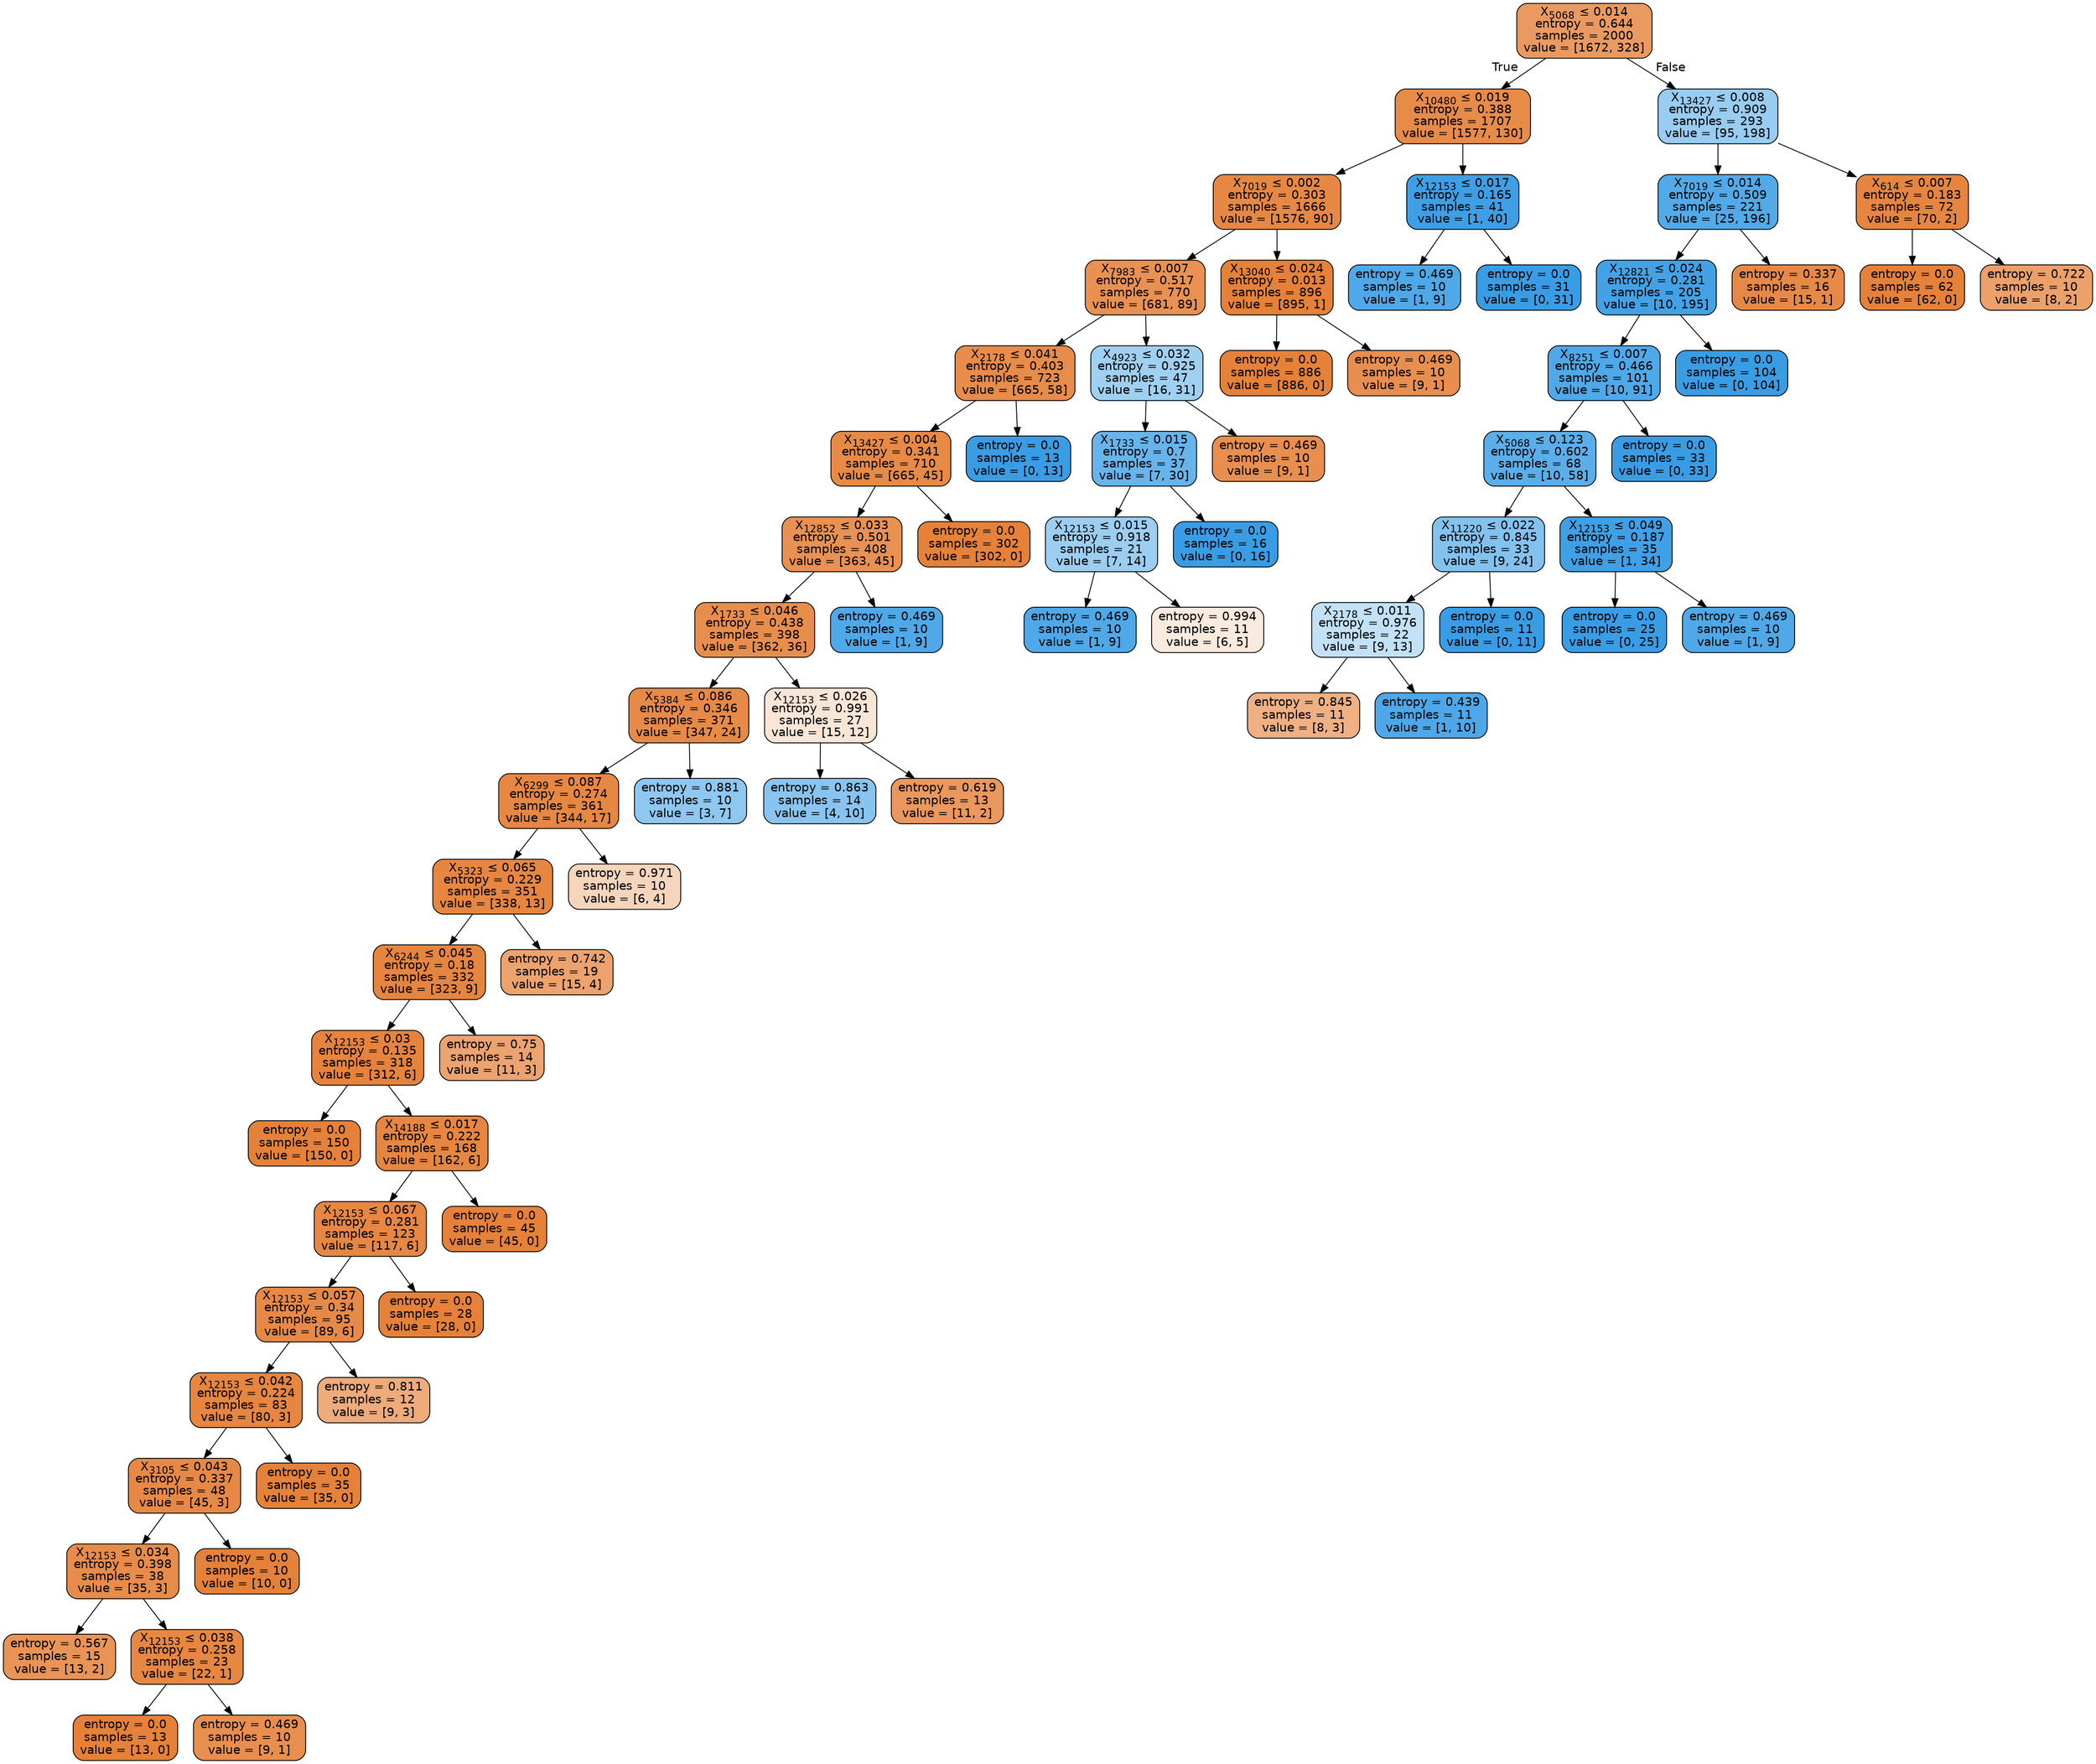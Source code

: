 digraph Tree {
node [shape=box, style="filled, rounded", color="black", fontname=helvetica] ;
edge [fontname=helvetica] ;
0 [label=<X<SUB>5068</SUB> &le; 0.014<br/>entropy = 0.644<br/>samples = 2000<br/>value = [1672, 328]>, fillcolor="#ea9a60"] ;
1 [label=<X<SUB>10480</SUB> &le; 0.019<br/>entropy = 0.388<br/>samples = 1707<br/>value = [1577, 130]>, fillcolor="#e78b49"] ;
0 -> 1 [labeldistance=2.5, labelangle=45, headlabel="True"] ;
2 [label=<X<SUB>7019</SUB> &le; 0.002<br/>entropy = 0.303<br/>samples = 1666<br/>value = [1576, 90]>, fillcolor="#e68844"] ;
1 -> 2 ;
3 [label=<X<SUB>7983</SUB> &le; 0.007<br/>entropy = 0.517<br/>samples = 770<br/>value = [681, 89]>, fillcolor="#e89153"] ;
2 -> 3 ;
4 [label=<X<SUB>2178</SUB> &le; 0.041<br/>entropy = 0.403<br/>samples = 723<br/>value = [665, 58]>, fillcolor="#e78c4a"] ;
3 -> 4 ;
5 [label=<X<SUB>13427</SUB> &le; 0.004<br/>entropy = 0.341<br/>samples = 710<br/>value = [665, 45]>, fillcolor="#e78a46"] ;
4 -> 5 ;
6 [label=<X<SUB>12852</SUB> &le; 0.033<br/>entropy = 0.501<br/>samples = 408<br/>value = [363, 45]>, fillcolor="#e89152"] ;
5 -> 6 ;
7 [label=<X<SUB>1733</SUB> &le; 0.046<br/>entropy = 0.438<br/>samples = 398<br/>value = [362, 36]>, fillcolor="#e88e4d"] ;
6 -> 7 ;
8 [label=<X<SUB>5384</SUB> &le; 0.086<br/>entropy = 0.346<br/>samples = 371<br/>value = [347, 24]>, fillcolor="#e78a47"] ;
7 -> 8 ;
9 [label=<X<SUB>6299</SUB> &le; 0.087<br/>entropy = 0.274<br/>samples = 361<br/>value = [344, 17]>, fillcolor="#e68743"] ;
8 -> 9 ;
10 [label=<X<SUB>5323</SUB> &le; 0.065<br/>entropy = 0.229<br/>samples = 351<br/>value = [338, 13]>, fillcolor="#e68641"] ;
9 -> 10 ;
11 [label=<X<SUB>6244</SUB> &le; 0.045<br/>entropy = 0.18<br/>samples = 332<br/>value = [323, 9]>, fillcolor="#e6853f"] ;
10 -> 11 ;
12 [label=<X<SUB>12153</SUB> &le; 0.03<br/>entropy = 0.135<br/>samples = 318<br/>value = [312, 6]>, fillcolor="#e6833d"] ;
11 -> 12 ;
13 [label=<entropy = 0.0<br/>samples = 150<br/>value = [150, 0]>, fillcolor="#e58139"] ;
12 -> 13 ;
14 [label=<X<SUB>14188</SUB> &le; 0.017<br/>entropy = 0.222<br/>samples = 168<br/>value = [162, 6]>, fillcolor="#e68640"] ;
12 -> 14 ;
15 [label=<X<SUB>12153</SUB> &le; 0.067<br/>entropy = 0.281<br/>samples = 123<br/>value = [117, 6]>, fillcolor="#e68743"] ;
14 -> 15 ;
16 [label=<X<SUB>12153</SUB> &le; 0.057<br/>entropy = 0.34<br/>samples = 95<br/>value = [89, 6]>, fillcolor="#e78946"] ;
15 -> 16 ;
17 [label=<X<SUB>12153</SUB> &le; 0.042<br/>entropy = 0.224<br/>samples = 83<br/>value = [80, 3]>, fillcolor="#e68640"] ;
16 -> 17 ;
18 [label=<X<SUB>3105</SUB> &le; 0.043<br/>entropy = 0.337<br/>samples = 48<br/>value = [45, 3]>, fillcolor="#e78946"] ;
17 -> 18 ;
19 [label=<X<SUB>12153</SUB> &le; 0.034<br/>entropy = 0.398<br/>samples = 38<br/>value = [35, 3]>, fillcolor="#e78c4a"] ;
18 -> 19 ;
20 [label=<entropy = 0.567<br/>samples = 15<br/>value = [13, 2]>, fillcolor="#e99457"] ;
19 -> 20 ;
21 [label=<X<SUB>12153</SUB> &le; 0.038<br/>entropy = 0.258<br/>samples = 23<br/>value = [22, 1]>, fillcolor="#e68742"] ;
19 -> 21 ;
22 [label=<entropy = 0.0<br/>samples = 13<br/>value = [13, 0]>, fillcolor="#e58139"] ;
21 -> 22 ;
23 [label=<entropy = 0.469<br/>samples = 10<br/>value = [9, 1]>, fillcolor="#e88f4f"] ;
21 -> 23 ;
24 [label=<entropy = 0.0<br/>samples = 10<br/>value = [10, 0]>, fillcolor="#e58139"] ;
18 -> 24 ;
25 [label=<entropy = 0.0<br/>samples = 35<br/>value = [35, 0]>, fillcolor="#e58139"] ;
17 -> 25 ;
26 [label=<entropy = 0.811<br/>samples = 12<br/>value = [9, 3]>, fillcolor="#eeab7b"] ;
16 -> 26 ;
27 [label=<entropy = 0.0<br/>samples = 28<br/>value = [28, 0]>, fillcolor="#e58139"] ;
15 -> 27 ;
28 [label=<entropy = 0.0<br/>samples = 45<br/>value = [45, 0]>, fillcolor="#e58139"] ;
14 -> 28 ;
29 [label=<entropy = 0.75<br/>samples = 14<br/>value = [11, 3]>, fillcolor="#eca36f"] ;
11 -> 29 ;
30 [label=<entropy = 0.742<br/>samples = 19<br/>value = [15, 4]>, fillcolor="#eca36e"] ;
10 -> 30 ;
31 [label=<entropy = 0.971<br/>samples = 10<br/>value = [6, 4]>, fillcolor="#f6d5bd"] ;
9 -> 31 ;
32 [label=<entropy = 0.881<br/>samples = 10<br/>value = [3, 7]>, fillcolor="#8ec7f0"] ;
8 -> 32 ;
33 [label=<X<SUB>12153</SUB> &le; 0.026<br/>entropy = 0.991<br/>samples = 27<br/>value = [15, 12]>, fillcolor="#fae6d7"] ;
7 -> 33 ;
34 [label=<entropy = 0.863<br/>samples = 14<br/>value = [4, 10]>, fillcolor="#88c4ef"] ;
33 -> 34 ;
35 [label=<entropy = 0.619<br/>samples = 13<br/>value = [11, 2]>, fillcolor="#ea985d"] ;
33 -> 35 ;
36 [label=<entropy = 0.469<br/>samples = 10<br/>value = [1, 9]>, fillcolor="#4fa8e8"] ;
6 -> 36 ;
37 [label=<entropy = 0.0<br/>samples = 302<br/>value = [302, 0]>, fillcolor="#e58139"] ;
5 -> 37 ;
38 [label=<entropy = 0.0<br/>samples = 13<br/>value = [0, 13]>, fillcolor="#399de5"] ;
4 -> 38 ;
39 [label=<X<SUB>4923</SUB> &le; 0.032<br/>entropy = 0.925<br/>samples = 47<br/>value = [16, 31]>, fillcolor="#9fd0f2"] ;
3 -> 39 ;
40 [label=<X<SUB>1733</SUB> &le; 0.015<br/>entropy = 0.7<br/>samples = 37<br/>value = [7, 30]>, fillcolor="#67b4eb"] ;
39 -> 40 ;
41 [label=<X<SUB>12153</SUB> &le; 0.015<br/>entropy = 0.918<br/>samples = 21<br/>value = [7, 14]>, fillcolor="#9ccef2"] ;
40 -> 41 ;
42 [label=<entropy = 0.469<br/>samples = 10<br/>value = [1, 9]>, fillcolor="#4fa8e8"] ;
41 -> 42 ;
43 [label=<entropy = 0.994<br/>samples = 11<br/>value = [6, 5]>, fillcolor="#fbeade"] ;
41 -> 43 ;
44 [label=<entropy = 0.0<br/>samples = 16<br/>value = [0, 16]>, fillcolor="#399de5"] ;
40 -> 44 ;
45 [label=<entropy = 0.469<br/>samples = 10<br/>value = [9, 1]>, fillcolor="#e88f4f"] ;
39 -> 45 ;
46 [label=<X<SUB>13040</SUB> &le; 0.024<br/>entropy = 0.013<br/>samples = 896<br/>value = [895, 1]>, fillcolor="#e58139"] ;
2 -> 46 ;
47 [label=<entropy = 0.0<br/>samples = 886<br/>value = [886, 0]>, fillcolor="#e58139"] ;
46 -> 47 ;
48 [label=<entropy = 0.469<br/>samples = 10<br/>value = [9, 1]>, fillcolor="#e88f4f"] ;
46 -> 48 ;
49 [label=<X<SUB>12153</SUB> &le; 0.017<br/>entropy = 0.165<br/>samples = 41<br/>value = [1, 40]>, fillcolor="#3e9fe6"] ;
1 -> 49 ;
50 [label=<entropy = 0.469<br/>samples = 10<br/>value = [1, 9]>, fillcolor="#4fa8e8"] ;
49 -> 50 ;
51 [label=<entropy = 0.0<br/>samples = 31<br/>value = [0, 31]>, fillcolor="#399de5"] ;
49 -> 51 ;
52 [label=<X<SUB>13427</SUB> &le; 0.008<br/>entropy = 0.909<br/>samples = 293<br/>value = [95, 198]>, fillcolor="#98ccf1"] ;
0 -> 52 [labeldistance=2.5, labelangle=-45, headlabel="False"] ;
53 [label=<X<SUB>7019</SUB> &le; 0.014<br/>entropy = 0.509<br/>samples = 221<br/>value = [25, 196]>, fillcolor="#52aae8"] ;
52 -> 53 ;
54 [label=<X<SUB>12821</SUB> &le; 0.024<br/>entropy = 0.281<br/>samples = 205<br/>value = [10, 195]>, fillcolor="#43a2e6"] ;
53 -> 54 ;
55 [label=<X<SUB>8251</SUB> &le; 0.007<br/>entropy = 0.466<br/>samples = 101<br/>value = [10, 91]>, fillcolor="#4fa8e8"] ;
54 -> 55 ;
56 [label=<X<SUB>5068</SUB> &le; 0.123<br/>entropy = 0.602<br/>samples = 68<br/>value = [10, 58]>, fillcolor="#5baee9"] ;
55 -> 56 ;
57 [label=<X<SUB>11220</SUB> &le; 0.022<br/>entropy = 0.845<br/>samples = 33<br/>value = [9, 24]>, fillcolor="#83c2ef"] ;
56 -> 57 ;
58 [label=<X<SUB>2178</SUB> &le; 0.011<br/>entropy = 0.976<br/>samples = 22<br/>value = [9, 13]>, fillcolor="#c2e1f7"] ;
57 -> 58 ;
59 [label=<entropy = 0.845<br/>samples = 11<br/>value = [8, 3]>, fillcolor="#efb083"] ;
58 -> 59 ;
60 [label=<entropy = 0.439<br/>samples = 11<br/>value = [1, 10]>, fillcolor="#4da7e8"] ;
58 -> 60 ;
61 [label=<entropy = 0.0<br/>samples = 11<br/>value = [0, 11]>, fillcolor="#399de5"] ;
57 -> 61 ;
62 [label=<X<SUB>12153</SUB> &le; 0.049<br/>entropy = 0.187<br/>samples = 35<br/>value = [1, 34]>, fillcolor="#3fa0e6"] ;
56 -> 62 ;
63 [label=<entropy = 0.0<br/>samples = 25<br/>value = [0, 25]>, fillcolor="#399de5"] ;
62 -> 63 ;
64 [label=<entropy = 0.469<br/>samples = 10<br/>value = [1, 9]>, fillcolor="#4fa8e8"] ;
62 -> 64 ;
65 [label=<entropy = 0.0<br/>samples = 33<br/>value = [0, 33]>, fillcolor="#399de5"] ;
55 -> 65 ;
66 [label=<entropy = 0.0<br/>samples = 104<br/>value = [0, 104]>, fillcolor="#399de5"] ;
54 -> 66 ;
67 [label=<entropy = 0.337<br/>samples = 16<br/>value = [15, 1]>, fillcolor="#e78946"] ;
53 -> 67 ;
68 [label=<X<SUB>614</SUB> &le; 0.007<br/>entropy = 0.183<br/>samples = 72<br/>value = [70, 2]>, fillcolor="#e6853f"] ;
52 -> 68 ;
69 [label=<entropy = 0.0<br/>samples = 62<br/>value = [62, 0]>, fillcolor="#e58139"] ;
68 -> 69 ;
70 [label=<entropy = 0.722<br/>samples = 10<br/>value = [8, 2]>, fillcolor="#eca06a"] ;
68 -> 70 ;
}